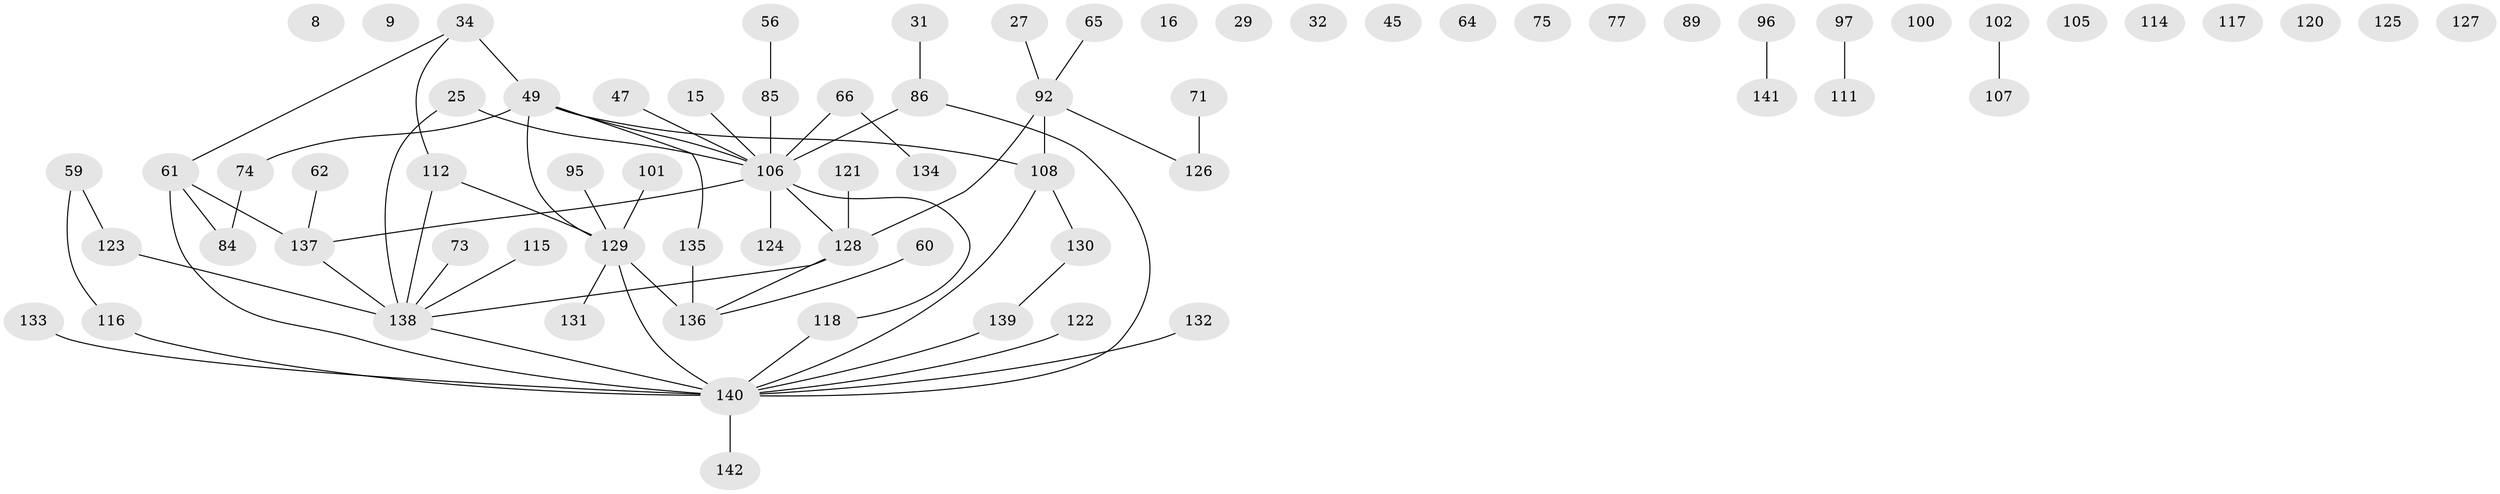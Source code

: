 // original degree distribution, {4: 0.08450704225352113, 3: 0.176056338028169, 2: 0.29577464788732394, 1: 0.2676056338028169, 5: 0.028169014084507043, 0: 0.11267605633802817, 6: 0.028169014084507043, 7: 0.007042253521126761}
// Generated by graph-tools (version 1.1) at 2025/40/03/09/25 04:40:34]
// undirected, 71 vertices, 66 edges
graph export_dot {
graph [start="1"]
  node [color=gray90,style=filled];
  8;
  9;
  15;
  16;
  25;
  27;
  29;
  31;
  32;
  34 [super="+20"];
  45;
  47;
  49 [super="+13"];
  56;
  59;
  60;
  61 [super="+7"];
  62 [super="+14"];
  64;
  65 [super="+41"];
  66 [super="+4"];
  71 [super="+51"];
  73;
  74;
  75;
  77 [super="+5"];
  84;
  85;
  86 [super="+10+22"];
  89;
  92 [super="+52+36+69"];
  95;
  96;
  97;
  100;
  101 [super="+55"];
  102;
  105;
  106 [super="+80+63"];
  107;
  108 [super="+30+43"];
  111;
  112 [super="+21"];
  114;
  115;
  116 [super="+28"];
  117;
  118 [super="+90"];
  120;
  121;
  122;
  123 [super="+2+18"];
  124;
  125;
  126;
  127;
  128 [super="+83+91+104"];
  129 [super="+99"];
  130 [super="+81"];
  131;
  132;
  133;
  134 [super="+11"];
  135 [super="+17+103"];
  136 [super="+109+110"];
  137;
  138 [super="+19+67+87"];
  139;
  140 [super="+113+119"];
  141;
  142;
  15 -- 106;
  25 -- 138;
  25 -- 106;
  27 -- 92;
  31 -- 86;
  34 -- 49 [weight=2];
  34 -- 61;
  34 -- 112;
  47 -- 106;
  49 -- 135;
  49 -- 129 [weight=2];
  49 -- 106;
  49 -- 74;
  49 -- 108;
  56 -- 85;
  59 -- 116;
  59 -- 123;
  60 -- 136;
  61 -- 137 [weight=2];
  61 -- 84;
  61 -- 140 [weight=2];
  62 -- 137;
  65 -- 92;
  66 -- 106;
  66 -- 134;
  71 -- 126;
  73 -- 138;
  74 -- 84;
  85 -- 106;
  86 -- 106 [weight=3];
  86 -- 140;
  92 -- 108 [weight=2];
  92 -- 126;
  92 -- 128 [weight=2];
  95 -- 129;
  96 -- 141;
  97 -- 111;
  101 -- 129;
  102 -- 107;
  106 -- 137;
  106 -- 124;
  106 -- 128;
  106 -- 118;
  108 -- 130;
  108 -- 140;
  112 -- 138;
  112 -- 129;
  115 -- 138;
  116 -- 140;
  118 -- 140;
  121 -- 128;
  122 -- 140;
  123 -- 138;
  128 -- 138;
  128 -- 136;
  129 -- 136 [weight=2];
  129 -- 131;
  129 -- 140;
  130 -- 139;
  132 -- 140;
  133 -- 140;
  135 -- 136 [weight=2];
  137 -- 138 [weight=2];
  138 -- 140;
  139 -- 140;
  140 -- 142;
}
